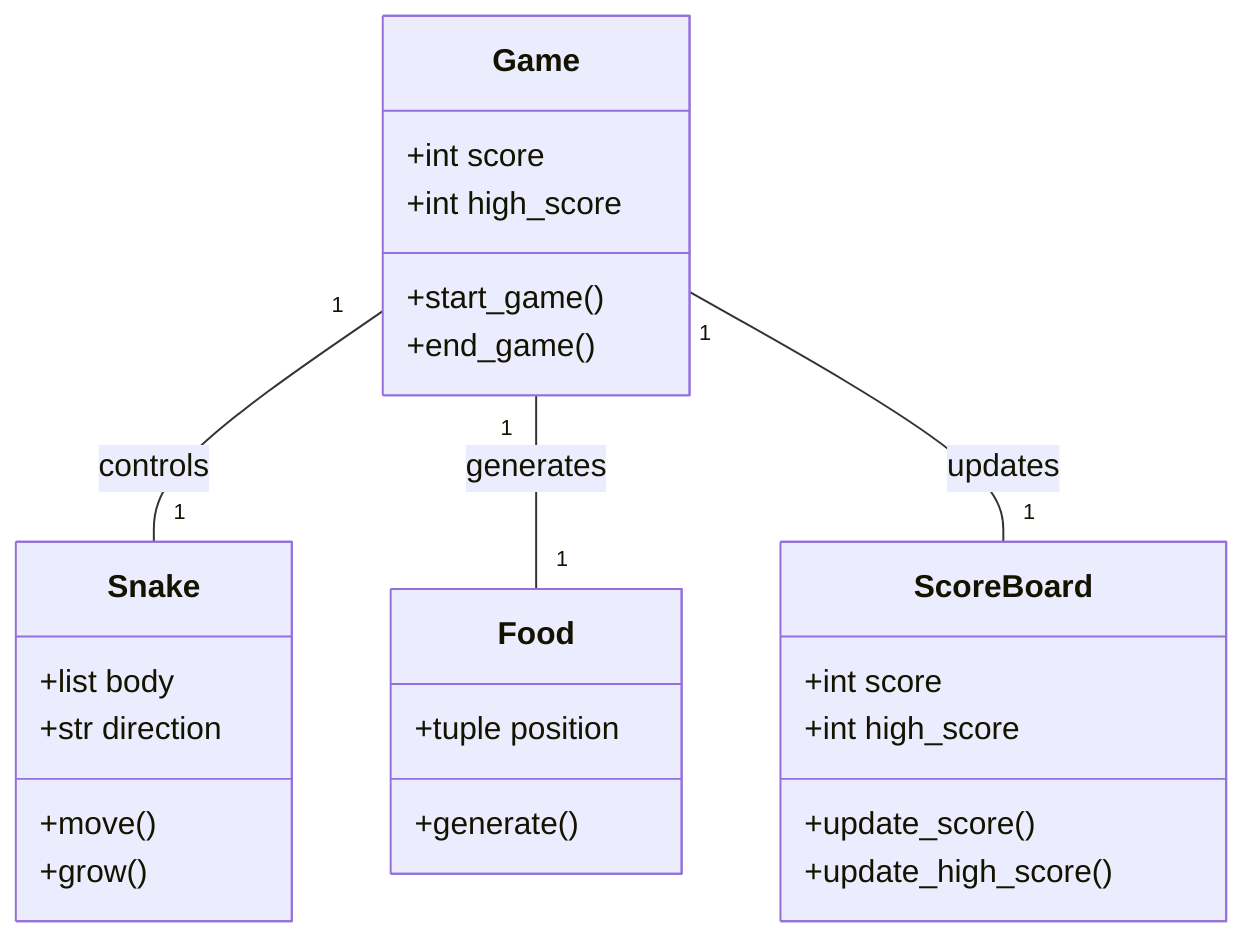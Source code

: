classDiagram
    class Game{
        +int score
        +int high_score
        +start_game()
        +end_game()
    }
    class Snake{
        +list body
        +str direction
        +move()
        +grow()
    }
    class Food{
        +tuple position
        +generate()
    }
    class ScoreBoard{
        +int score
        +int high_score
        +update_score()
        +update_high_score()
    }
    Game "1" -- "1" Snake: controls
    Game "1" -- "1" Food: generates
    Game "1" -- "1" ScoreBoard: updates